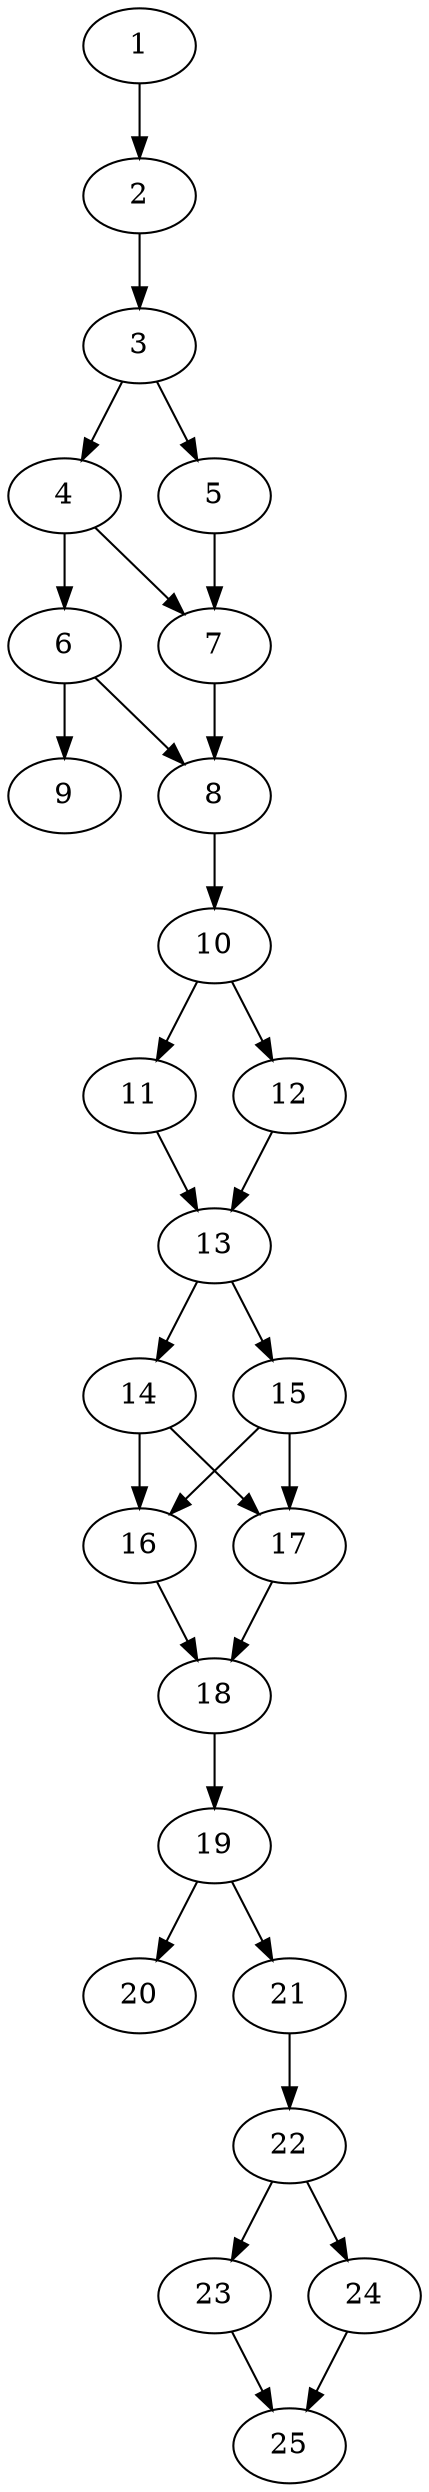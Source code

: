 // DAG automatically generated by daggen at Thu Oct  3 14:00:39 2019
// ./daggen --dot -n 25 --ccr 0.3 --fat 0.3 --regular 0.7 --density 0.9 --mindata 5242880 --maxdata 52428800 
digraph G {
  1 [size="172854613", alpha="0.11", expect_size="51856384"] 
  1 -> 2 [size ="51856384"]
  2 [size="74949973", alpha="0.13", expect_size="22484992"] 
  2 -> 3 [size ="22484992"]
  3 [size="164621653", alpha="0.03", expect_size="49386496"] 
  3 -> 4 [size ="49386496"]
  3 -> 5 [size ="49386496"]
  4 [size="28665173", alpha="0.10", expect_size="8599552"] 
  4 -> 6 [size ="8599552"]
  4 -> 7 [size ="8599552"]
  5 [size="54548480", alpha="0.17", expect_size="16364544"] 
  5 -> 7 [size ="16364544"]
  6 [size="129235627", alpha="0.15", expect_size="38770688"] 
  6 -> 8 [size ="38770688"]
  6 -> 9 [size ="38770688"]
  7 [size="91310080", alpha="0.02", expect_size="27393024"] 
  7 -> 8 [size ="27393024"]
  8 [size="64484693", alpha="0.16", expect_size="19345408"] 
  8 -> 10 [size ="19345408"]
  9 [size="40420693", alpha="0.02", expect_size="12126208"] 
  10 [size="149275307", alpha="0.20", expect_size="44782592"] 
  10 -> 11 [size ="44782592"]
  10 -> 12 [size ="44782592"]
  11 [size="109414400", alpha="0.07", expect_size="32824320"] 
  11 -> 13 [size ="32824320"]
  12 [size="42199040", alpha="0.00", expect_size="12659712"] 
  12 -> 13 [size ="12659712"]
  13 [size="142964053", alpha="0.20", expect_size="42889216"] 
  13 -> 14 [size ="42889216"]
  13 -> 15 [size ="42889216"]
  14 [size="170110293", alpha="0.06", expect_size="51033088"] 
  14 -> 16 [size ="51033088"]
  14 -> 17 [size ="51033088"]
  15 [size="93648213", alpha="0.02", expect_size="28094464"] 
  15 -> 16 [size ="28094464"]
  15 -> 17 [size ="28094464"]
  16 [size="67461120", alpha="0.05", expect_size="20238336"] 
  16 -> 18 [size ="20238336"]
  17 [size="28989440", alpha="0.07", expect_size="8696832"] 
  17 -> 18 [size ="8696832"]
  18 [size="45025280", alpha="0.12", expect_size="13507584"] 
  18 -> 19 [size ="13507584"]
  19 [size="172817067", alpha="0.03", expect_size="51845120"] 
  19 -> 20 [size ="51845120"]
  19 -> 21 [size ="51845120"]
  20 [size="27941547", alpha="0.20", expect_size="8382464"] 
  21 [size="26043733", alpha="0.16", expect_size="7813120"] 
  21 -> 22 [size ="7813120"]
  22 [size="81967787", alpha="0.00", expect_size="24590336"] 
  22 -> 23 [size ="24590336"]
  22 -> 24 [size ="24590336"]
  23 [size="85828267", alpha="0.03", expect_size="25748480"] 
  23 -> 25 [size ="25748480"]
  24 [size="84756480", alpha="0.07", expect_size="25426944"] 
  24 -> 25 [size ="25426944"]
  25 [size="128034133", alpha="0.16", expect_size="38410240"] 
}
